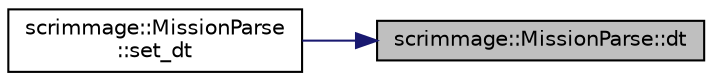 digraph "scrimmage::MissionParse::dt"
{
 // LATEX_PDF_SIZE
  edge [fontname="Helvetica",fontsize="10",labelfontname="Helvetica",labelfontsize="10"];
  node [fontname="Helvetica",fontsize="10",shape=record];
  rankdir="RL";
  Node1 [label="scrimmage::MissionParse::dt",height=0.2,width=0.4,color="black", fillcolor="grey75", style="filled", fontcolor="black",tooltip=" "];
  Node1 -> Node2 [dir="back",color="midnightblue",fontsize="10",style="solid",fontname="Helvetica"];
  Node2 [label="scrimmage::MissionParse\l::set_dt",height=0.2,width=0.4,color="black", fillcolor="white", style="filled",URL="$classscrimmage_1_1MissionParse.html#a9c69c315d041d104521344cb9336beaf",tooltip=" "];
}
